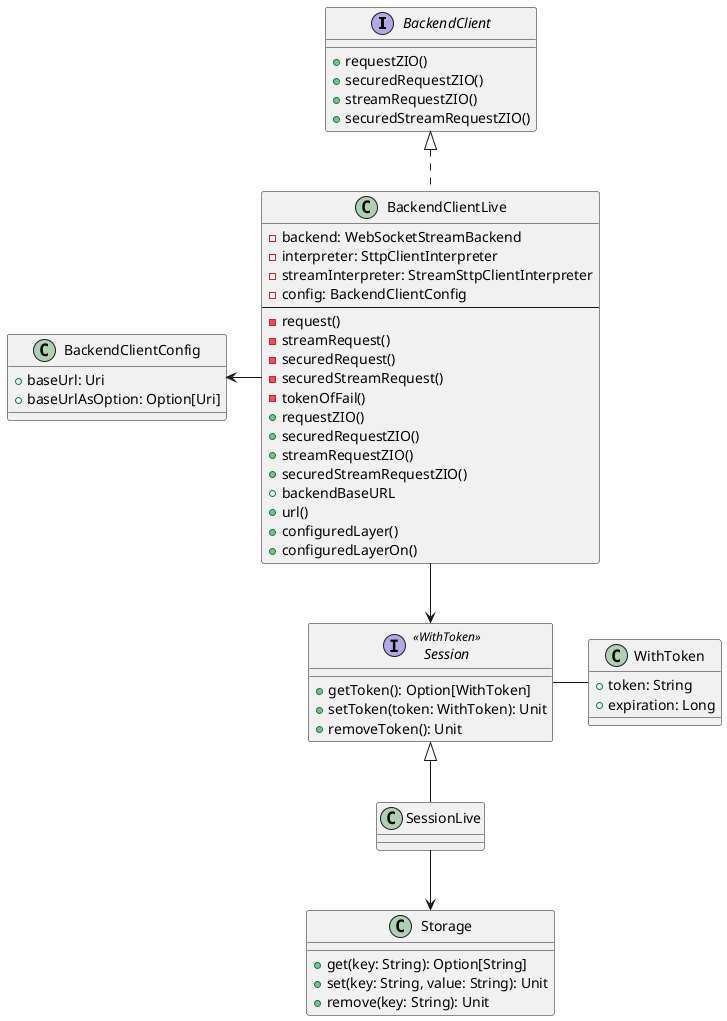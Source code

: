 @startuml "architecture"

interface BackendClient {
  +requestZIO()
  +securedRequestZIO()
  +streamRequestZIO()
  +securedStreamRequestZIO()
}

class BackendClientLive {
  - backend: WebSocketStreamBackend
  - interpreter: SttpClientInterpreter
  - streamInterpreter: StreamSttpClientInterpreter
  - config: BackendClientConfig
  --
  -request()
  -streamRequest()
  -securedRequest()
  -securedStreamRequest()
  -tokenOfFail()
  +requestZIO()
  +securedRequestZIO()
  +streamRequestZIO()
  +securedStreamRequestZIO()
}

object BackendClientLive {
  +backendBaseURL
  +url()
  +configuredLayer()
  +configuredLayerOn()
}

class BackendClientConfig {
  +baseUrl: Uri
  +baseUrlAsOption: Option[Uri]
}


interface Session <<WithToken>> {
  +getToken(): Option[WithToken]
  +setToken(token: WithToken): Unit
  +removeToken(): Unit
}

class SessionLive extends Session 

class Storage {
  +get(key: String): Option[String]
  +set(key: String, value: String): Unit
  +remove(key: String): Unit
}


class WithToken {
  +token: String
  +expiration: Long
}

' Relationships
BackendClientLive .up.|> BackendClient

BackendClientLive -left-> BackendClientConfig
Session -right- WithToken
BackendClientLive --> Session
SessionLive --> Storage


@enduml